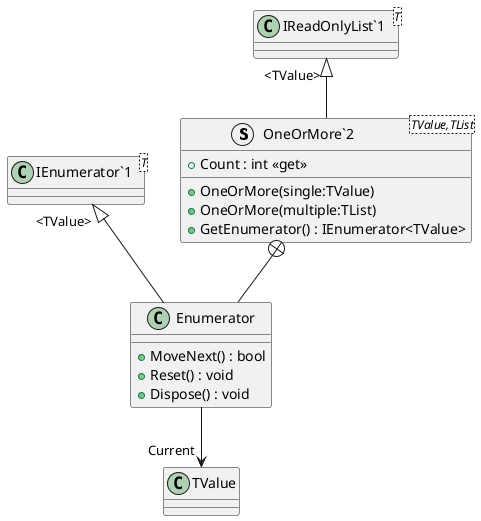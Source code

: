 @startuml
struct "OneOrMore`2"<TValue,TList> {
    + Count : int <<get>>
    + OneOrMore(single:TValue)
    + OneOrMore(multiple:TList)
    + GetEnumerator() : IEnumerator<TValue>
}
class "IReadOnlyList`1"<T> {
}
class Enumerator {
    + MoveNext() : bool
    + Reset() : void
    + Dispose() : void
}
class "IEnumerator`1"<T> {
}
"IReadOnlyList`1" "<TValue>" <|-- "OneOrMore`2"
"OneOrMore`2" +-- Enumerator
"IEnumerator`1" "<TValue>" <|-- Enumerator
Enumerator --> "Current" TValue
@enduml
